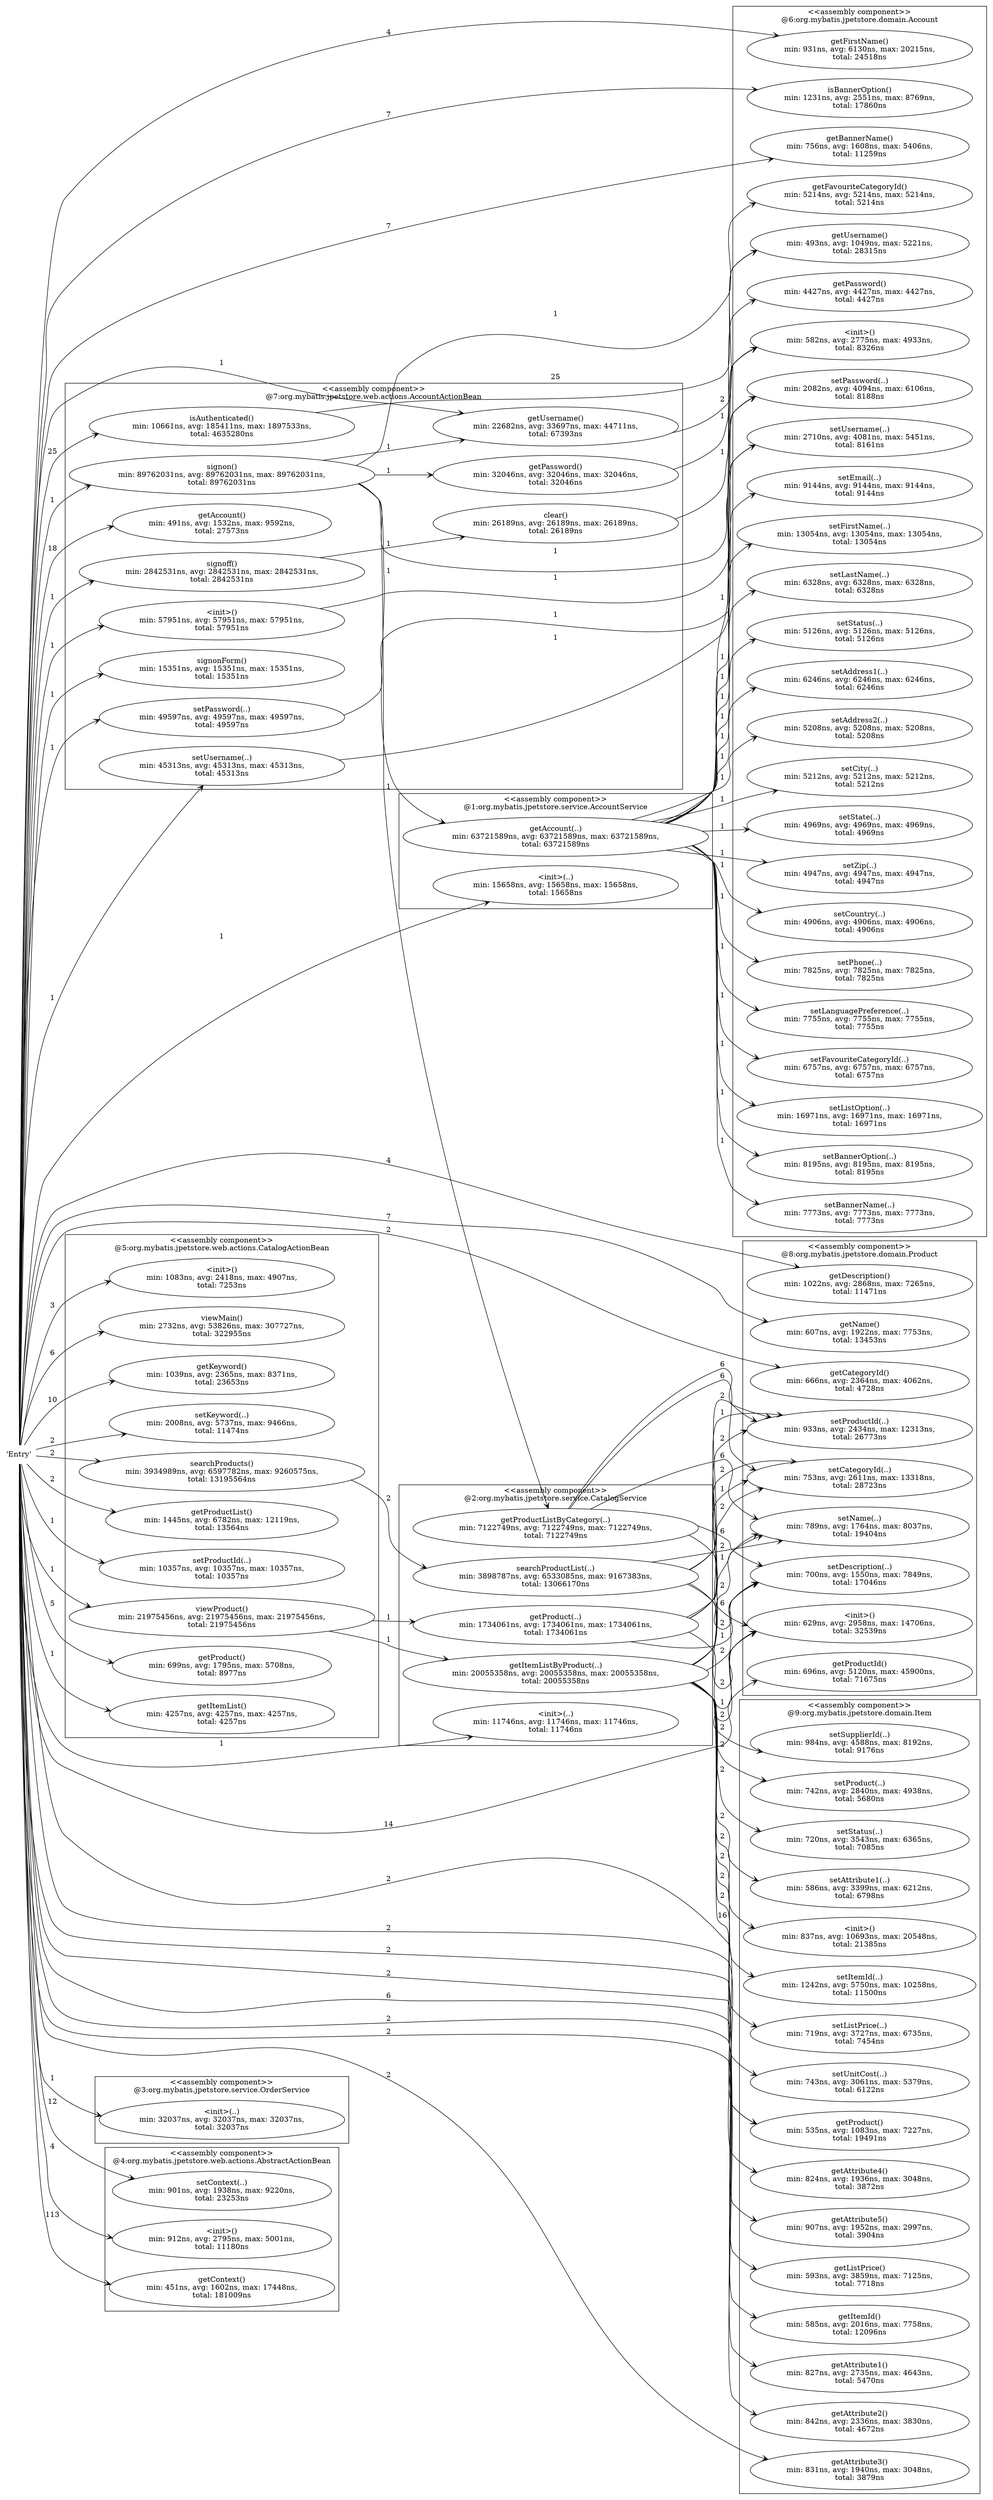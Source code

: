 digraph G {
 rankdir=LR;
"depNode_0" [label="'Entry'",shape="none"]
subgraph "cluster_component_1" {
 label = "<<assembly component>>\n@1:org.mybatis.jpetstore.service.AccountService";
 shape = "box";
 style = "filled";
 fillcolor = "white";
"depNode_1" [label="<init>(..)\nmin: 15658ns, avg: 15658ns, max: 15658ns,\ntotal: 15658ns",shape="oval",style="filled",color="#000000",fillcolor="white"]
"depNode_22" [label="getAccount(..)\nmin: 63721589ns, avg: 63721589ns, max: 63721589ns,\ntotal: 63721589ns",shape="oval",style="filled",color="#000000",fillcolor="white"]
}
subgraph "cluster_component_2" {
 label = "<<assembly component>>\n@2:org.mybatis.jpetstore.service.CatalogService";
 shape = "box";
 style = "filled";
 fillcolor = "white";
"depNode_2" [label="<init>(..)\nmin: 11746ns, avg: 11746ns, max: 11746ns,\ntotal: 11746ns",shape="oval",style="filled",color="#000000",fillcolor="white"]
"depNode_40" [label="getProductListByCategory(..)\nmin: 7122749ns, avg: 7122749ns, max: 7122749ns,\ntotal: 7122749ns",shape="oval",style="filled",color="#000000",fillcolor="white"]
"depNode_53" [label="searchProductList(..)\nmin: 3898787ns, avg: 6533085ns, max: 9167383ns,\ntotal: 13066170ns",shape="oval",style="filled",color="#000000",fillcolor="white"]
"depNode_60" [label="getItemListByProduct(..)\nmin: 20055358ns, avg: 20055358ns, max: 20055358ns,\ntotal: 20055358ns",shape="oval",style="filled",color="#000000",fillcolor="white"]
"depNode_70" [label="getProduct(..)\nmin: 1734061ns, avg: 1734061ns, max: 1734061ns,\ntotal: 1734061ns",shape="oval",style="filled",color="#000000",fillcolor="white"]
}
subgraph "cluster_component_3" {
 label = "<<assembly component>>\n@3:org.mybatis.jpetstore.service.OrderService";
 shape = "box";
 style = "filled";
 fillcolor = "white";
"depNode_3" [label="<init>(..)\nmin: 32037ns, avg: 32037ns, max: 32037ns,\ntotal: 32037ns",shape="oval",style="filled",color="#000000",fillcolor="white"]
}
subgraph "cluster_component_4" {
 label = "<<assembly component>>\n@4:org.mybatis.jpetstore.web.actions.AbstractActionBean";
 shape = "box";
 style = "filled";
 fillcolor = "white";
"depNode_4" [label="<init>()\nmin: 912ns, avg: 2795ns, max: 5001ns,\ntotal: 11180ns",shape="oval",style="filled",color="#000000",fillcolor="white"]
"depNode_6" [label="getContext()\nmin: 451ns, avg: 1602ns, max: 17448ns,\ntotal: 181009ns",shape="oval",style="filled",color="#000000",fillcolor="white"]
"depNode_7" [label="setContext(..)\nmin: 901ns, avg: 1938ns, max: 9220ns,\ntotal: 23253ns",shape="oval",style="filled",color="#000000",fillcolor="white"]
}
subgraph "cluster_component_5" {
 label = "<<assembly component>>\n@5:org.mybatis.jpetstore.web.actions.CatalogActionBean";
 shape = "box";
 style = "filled";
 fillcolor = "white";
"depNode_5" [label="<init>()\nmin: 1083ns, avg: 2418ns, max: 4907ns,\ntotal: 7253ns",shape="oval",style="filled",color="#000000",fillcolor="white"]
"depNode_8" [label="viewMain()\nmin: 2732ns, avg: 53826ns, max: 307727ns,\ntotal: 322955ns",shape="oval",style="filled",color="#000000",fillcolor="white"]
"depNode_9" [label="getKeyword()\nmin: 1039ns, avg: 2365ns, max: 8371ns,\ntotal: 23653ns",shape="oval",style="filled",color="#000000",fillcolor="white"]
"depNode_51" [label="setKeyword(..)\nmin: 2008ns, avg: 5737ns, max: 9466ns,\ntotal: 11474ns",shape="oval",style="filled",color="#000000",fillcolor="white"]
"depNode_52" [label="searchProducts()\nmin: 3934989ns, avg: 6597782ns, max: 9260575ns,\ntotal: 13195564ns",shape="oval",style="filled",color="#000000",fillcolor="white"]
"depNode_54" [label="getProductList()\nmin: 1445ns, avg: 6782ns, max: 12119ns,\ntotal: 13564ns",shape="oval",style="filled",color="#000000",fillcolor="white"]
"depNode_58" [label="setProductId(..)\nmin: 10357ns, avg: 10357ns, max: 10357ns,\ntotal: 10357ns",shape="oval",style="filled",color="#000000",fillcolor="white"]
"depNode_59" [label="viewProduct()\nmin: 21975456ns, avg: 21975456ns, max: 21975456ns,\ntotal: 21975456ns",shape="oval",style="filled",color="#000000",fillcolor="white"]
"depNode_71" [label="getProduct()\nmin: 699ns, avg: 1795ns, max: 5708ns,\ntotal: 8977ns",shape="oval",style="filled",color="#000000",fillcolor="white"]
"depNode_73" [label="getItemList()\nmin: 4257ns, avg: 4257ns, max: 4257ns,\ntotal: 4257ns",shape="oval",style="filled",color="#000000",fillcolor="white"]
}
subgraph "cluster_component_6" {
 label = "<<assembly component>>\n@6:org.mybatis.jpetstore.domain.Account";
 shape = "box";
 style = "filled";
 fillcolor = "white";
"depNode_11" [label="<init>()\nmin: 582ns, avg: 2775ns, max: 4933ns,\ntotal: 8326ns",shape="oval",style="filled",color="#000000",fillcolor="white"]
"depNode_14" [label="getUsername()\nmin: 493ns, avg: 1049ns, max: 5221ns,\ntotal: 28315ns",shape="oval",style="filled",color="#000000",fillcolor="white"]
"depNode_16" [label="setPassword(..)\nmin: 2082ns, avg: 4094ns, max: 6106ns,\ntotal: 8188ns",shape="oval",style="filled",color="#000000",fillcolor="white"]
"depNode_18" [label="setUsername(..)\nmin: 2710ns, avg: 4081ns, max: 5451ns,\ntotal: 8161ns",shape="oval",style="filled",color="#000000",fillcolor="white"]
"depNode_21" [label="getPassword()\nmin: 4427ns, avg: 4427ns, max: 4427ns,\ntotal: 4427ns",shape="oval",style="filled",color="#000000",fillcolor="white"]
"depNode_23" [label="setEmail(..)\nmin: 9144ns, avg: 9144ns, max: 9144ns,\ntotal: 9144ns",shape="oval",style="filled",color="#000000",fillcolor="white"]
"depNode_24" [label="setFirstName(..)\nmin: 13054ns, avg: 13054ns, max: 13054ns,\ntotal: 13054ns",shape="oval",style="filled",color="#000000",fillcolor="white"]
"depNode_25" [label="setLastName(..)\nmin: 6328ns, avg: 6328ns, max: 6328ns,\ntotal: 6328ns",shape="oval",style="filled",color="#000000",fillcolor="white"]
"depNode_26" [label="setStatus(..)\nmin: 5126ns, avg: 5126ns, max: 5126ns,\ntotal: 5126ns",shape="oval",style="filled",color="#000000",fillcolor="white"]
"depNode_27" [label="setAddress1(..)\nmin: 6246ns, avg: 6246ns, max: 6246ns,\ntotal: 6246ns",shape="oval",style="filled",color="#000000",fillcolor="white"]
"depNode_28" [label="setAddress2(..)\nmin: 5208ns, avg: 5208ns, max: 5208ns,\ntotal: 5208ns",shape="oval",style="filled",color="#000000",fillcolor="white"]
"depNode_29" [label="setCity(..)\nmin: 5212ns, avg: 5212ns, max: 5212ns,\ntotal: 5212ns",shape="oval",style="filled",color="#000000",fillcolor="white"]
"depNode_30" [label="setState(..)\nmin: 4969ns, avg: 4969ns, max: 4969ns,\ntotal: 4969ns",shape="oval",style="filled",color="#000000",fillcolor="white"]
"depNode_31" [label="setZip(..)\nmin: 4947ns, avg: 4947ns, max: 4947ns,\ntotal: 4947ns",shape="oval",style="filled",color="#000000",fillcolor="white"]
"depNode_32" [label="setCountry(..)\nmin: 4906ns, avg: 4906ns, max: 4906ns,\ntotal: 4906ns",shape="oval",style="filled",color="#000000",fillcolor="white"]
"depNode_33" [label="setPhone(..)\nmin: 7825ns, avg: 7825ns, max: 7825ns,\ntotal: 7825ns",shape="oval",style="filled",color="#000000",fillcolor="white"]
"depNode_34" [label="setLanguagePreference(..)\nmin: 7755ns, avg: 7755ns, max: 7755ns,\ntotal: 7755ns",shape="oval",style="filled",color="#000000",fillcolor="white"]
"depNode_35" [label="setFavouriteCategoryId(..)\nmin: 6757ns, avg: 6757ns, max: 6757ns,\ntotal: 6757ns",shape="oval",style="filled",color="#000000",fillcolor="white"]
"depNode_36" [label="setListOption(..)\nmin: 16971ns, avg: 16971ns, max: 16971ns,\ntotal: 16971ns",shape="oval",style="filled",color="#000000",fillcolor="white"]
"depNode_37" [label="setBannerOption(..)\nmin: 8195ns, avg: 8195ns, max: 8195ns,\ntotal: 8195ns",shape="oval",style="filled",color="#000000",fillcolor="white"]
"depNode_38" [label="setBannerName(..)\nmin: 7773ns, avg: 7773ns, max: 7773ns,\ntotal: 7773ns",shape="oval",style="filled",color="#000000",fillcolor="white"]
"depNode_39" [label="getFavouriteCategoryId()\nmin: 5214ns, avg: 5214ns, max: 5214ns,\ntotal: 5214ns",shape="oval",style="filled",color="#000000",fillcolor="white"]
"depNode_48" [label="getFirstName()\nmin: 931ns, avg: 6130ns, max: 20215ns,\ntotal: 24518ns",shape="oval",style="filled",color="#000000",fillcolor="white"]
"depNode_49" [label="isBannerOption()\nmin: 1231ns, avg: 2551ns, max: 8769ns,\ntotal: 17860ns",shape="oval",style="filled",color="#000000",fillcolor="white"]
"depNode_50" [label="getBannerName()\nmin: 756ns, avg: 1608ns, max: 5406ns,\ntotal: 11259ns",shape="oval",style="filled",color="#000000",fillcolor="white"]
}
subgraph "cluster_component_7" {
 label = "<<assembly component>>\n@7:org.mybatis.jpetstore.web.actions.AccountActionBean";
 shape = "box";
 style = "filled";
 fillcolor = "white";
"depNode_10" [label="<init>()\nmin: 57951ns, avg: 57951ns, max: 57951ns,\ntotal: 57951ns",shape="oval",style="filled",color="#000000",fillcolor="white"]
"depNode_12" [label="signonForm()\nmin: 15351ns, avg: 15351ns, max: 15351ns,\ntotal: 15351ns",shape="oval",style="filled",color="#000000",fillcolor="white"]
"depNode_13" [label="getUsername()\nmin: 22682ns, avg: 33697ns, max: 44711ns,\ntotal: 67393ns",shape="oval",style="filled",color="#000000",fillcolor="white"]
"depNode_15" [label="setPassword(..)\nmin: 49597ns, avg: 49597ns, max: 49597ns,\ntotal: 49597ns",shape="oval",style="filled",color="#000000",fillcolor="white"]
"depNode_17" [label="setUsername(..)\nmin: 45313ns, avg: 45313ns, max: 45313ns,\ntotal: 45313ns",shape="oval",style="filled",color="#000000",fillcolor="white"]
"depNode_19" [label="signon()\nmin: 89762031ns, avg: 89762031ns, max: 89762031ns,\ntotal: 89762031ns",shape="oval",style="filled",color="#000000",fillcolor="white"]
"depNode_20" [label="getPassword()\nmin: 32046ns, avg: 32046ns, max: 32046ns,\ntotal: 32046ns",shape="oval",style="filled",color="#000000",fillcolor="white"]
"depNode_46" [label="isAuthenticated()\nmin: 10661ns, avg: 185411ns, max: 1897533ns,\ntotal: 4635280ns",shape="oval",style="filled",color="#000000",fillcolor="white"]
"depNode_47" [label="getAccount()\nmin: 491ns, avg: 1532ns, max: 9592ns,\ntotal: 27573ns",shape="oval",style="filled",color="#000000",fillcolor="white"]
"depNode_81" [label="signoff()\nmin: 2842531ns, avg: 2842531ns, max: 2842531ns,\ntotal: 2842531ns",shape="oval",style="filled",color="#000000",fillcolor="white"]
"depNode_82" [label="clear()\nmin: 26189ns, avg: 26189ns, max: 26189ns,\ntotal: 26189ns",shape="oval",style="filled",color="#000000",fillcolor="white"]
}
subgraph "cluster_component_8" {
 label = "<<assembly component>>\n@8:org.mybatis.jpetstore.domain.Product";
 shape = "box";
 style = "filled";
 fillcolor = "white";
"depNode_41" [label="<init>()\nmin: 629ns, avg: 2958ns, max: 14706ns,\ntotal: 32539ns",shape="oval",style="filled",color="#000000",fillcolor="white"]
"depNode_42" [label="setProductId(..)\nmin: 933ns, avg: 2434ns, max: 12313ns,\ntotal: 26773ns",shape="oval",style="filled",color="#000000",fillcolor="white"]
"depNode_43" [label="setName(..)\nmin: 789ns, avg: 1764ns, max: 8037ns,\ntotal: 19404ns",shape="oval",style="filled",color="#000000",fillcolor="white"]
"depNode_44" [label="setDescription(..)\nmin: 700ns, avg: 1550ns, max: 7849ns,\ntotal: 17046ns",shape="oval",style="filled",color="#000000",fillcolor="white"]
"depNode_45" [label="setCategoryId(..)\nmin: 753ns, avg: 2611ns, max: 13318ns,\ntotal: 28723ns",shape="oval",style="filled",color="#000000",fillcolor="white"]
"depNode_55" [label="getProductId()\nmin: 696ns, avg: 5120ns, max: 45900ns,\ntotal: 71675ns",shape="oval",style="filled",color="#000000",fillcolor="white"]
"depNode_56" [label="getDescription()\nmin: 1022ns, avg: 2868ns, max: 7265ns,\ntotal: 11471ns",shape="oval",style="filled",color="#000000",fillcolor="white"]
"depNode_57" [label="getName()\nmin: 607ns, avg: 1922ns, max: 7753ns,\ntotal: 13453ns",shape="oval",style="filled",color="#000000",fillcolor="white"]
"depNode_72" [label="getCategoryId()\nmin: 666ns, avg: 2364ns, max: 4062ns,\ntotal: 4728ns",shape="oval",style="filled",color="#000000",fillcolor="white"]
}
subgraph "cluster_component_9" {
 label = "<<assembly component>>\n@9:org.mybatis.jpetstore.domain.Item";
 shape = "box";
 style = "filled";
 fillcolor = "white";
"depNode_61" [label="<init>()\nmin: 837ns, avg: 10693ns, max: 20548ns,\ntotal: 21385ns",shape="oval",style="filled",color="#000000",fillcolor="white"]
"depNode_62" [label="getProduct()\nmin: 535ns, avg: 1083ns, max: 7227ns,\ntotal: 19491ns",shape="oval",style="filled",color="#000000",fillcolor="white"]
"depNode_63" [label="setItemId(..)\nmin: 1242ns, avg: 5750ns, max: 10258ns,\ntotal: 11500ns",shape="oval",style="filled",color="#000000",fillcolor="white"]
"depNode_64" [label="setListPrice(..)\nmin: 719ns, avg: 3727ns, max: 6735ns,\ntotal: 7454ns",shape="oval",style="filled",color="#000000",fillcolor="white"]
"depNode_65" [label="setUnitCost(..)\nmin: 743ns, avg: 3061ns, max: 5379ns,\ntotal: 6122ns",shape="oval",style="filled",color="#000000",fillcolor="white"]
"depNode_66" [label="setSupplierId(..)\nmin: 984ns, avg: 4588ns, max: 8192ns,\ntotal: 9176ns",shape="oval",style="filled",color="#000000",fillcolor="white"]
"depNode_67" [label="setProduct(..)\nmin: 742ns, avg: 2840ns, max: 4938ns,\ntotal: 5680ns",shape="oval",style="filled",color="#000000",fillcolor="white"]
"depNode_68" [label="setStatus(..)\nmin: 720ns, avg: 3543ns, max: 6365ns,\ntotal: 7085ns",shape="oval",style="filled",color="#000000",fillcolor="white"]
"depNode_69" [label="setAttribute1(..)\nmin: 586ns, avg: 3399ns, max: 6212ns,\ntotal: 6798ns",shape="oval",style="filled",color="#000000",fillcolor="white"]
"depNode_74" [label="getItemId()\nmin: 585ns, avg: 2016ns, max: 7758ns,\ntotal: 12096ns",shape="oval",style="filled",color="#000000",fillcolor="white"]
"depNode_75" [label="getAttribute1()\nmin: 827ns, avg: 2735ns, max: 4643ns,\ntotal: 5470ns",shape="oval",style="filled",color="#000000",fillcolor="white"]
"depNode_76" [label="getAttribute2()\nmin: 842ns, avg: 2336ns, max: 3830ns,\ntotal: 4672ns",shape="oval",style="filled",color="#000000",fillcolor="white"]
"depNode_77" [label="getAttribute3()\nmin: 831ns, avg: 1940ns, max: 3048ns,\ntotal: 3879ns",shape="oval",style="filled",color="#000000",fillcolor="white"]
"depNode_78" [label="getAttribute4()\nmin: 824ns, avg: 1936ns, max: 3048ns,\ntotal: 3872ns",shape="oval",style="filled",color="#000000",fillcolor="white"]
"depNode_79" [label="getAttribute5()\nmin: 907ns, avg: 1952ns, max: 2997ns,\ntotal: 3904ns",shape="oval",style="filled",color="#000000",fillcolor="white"]
"depNode_80" [label="getListPrice()\nmin: 593ns, avg: 3859ns, max: 7125ns,\ntotal: 7718ns",shape="oval",style="filled",color="#000000",fillcolor="white"]
}
depNode_0->depNode_1[label=1, style="solid", arrowhead="open", color="#000000"]
depNode_0->depNode_2[label=1, style="solid", arrowhead="open", color="#000000"]
depNode_0->depNode_3[label=1, style="solid", arrowhead="open", color="#000000"]
depNode_0->depNode_4[label=4, style="solid", arrowhead="open", color="#000000"]
depNode_0->depNode_5[label=3, style="solid", arrowhead="open", color="#000000"]
depNode_0->depNode_6[label=113, style="solid", arrowhead="open", color="#000000"]
depNode_0->depNode_7[label=12, style="solid", arrowhead="open", color="#000000"]
depNode_0->depNode_71[label=5, style="solid", arrowhead="open", color="#000000"]
depNode_0->depNode_8[label=6, style="solid", arrowhead="open", color="#000000"]
depNode_0->depNode_72[label=2, style="solid", arrowhead="open", color="#000000"]
depNode_0->depNode_9[label=10, style="solid", arrowhead="open", color="#000000"]
depNode_0->depNode_73[label=1, style="solid", arrowhead="open", color="#000000"]
depNode_0->depNode_10[label=1, style="solid", arrowhead="open", color="#000000"]
depNode_0->depNode_74[label=6, style="solid", arrowhead="open", color="#000000"]
depNode_0->depNode_75[label=2, style="solid", arrowhead="open", color="#000000"]
depNode_0->depNode_12[label=1, style="solid", arrowhead="open", color="#000000"]
depNode_0->depNode_76[label=2, style="solid", arrowhead="open", color="#000000"]
depNode_0->depNode_13[label=1, style="solid", arrowhead="open", color="#000000"]
depNode_0->depNode_77[label=2, style="solid", arrowhead="open", color="#000000"]
depNode_0->depNode_78[label=2, style="solid", arrowhead="open", color="#000000"]
depNode_0->depNode_15[label=1, style="solid", arrowhead="open", color="#000000"]
depNode_0->depNode_79[label=2, style="solid", arrowhead="open", color="#000000"]
depNode_0->depNode_80[label=2, style="solid", arrowhead="open", color="#000000"]
depNode_0->depNode_17[label=1, style="solid", arrowhead="open", color="#000000"]
depNode_0->depNode_81[label=1, style="solid", arrowhead="open", color="#000000"]
depNode_0->depNode_19[label=1, style="solid", arrowhead="open", color="#000000"]
depNode_0->depNode_46[label=25, style="solid", arrowhead="open", color="#000000"]
depNode_0->depNode_47[label=18, style="solid", arrowhead="open", color="#000000"]
depNode_0->depNode_48[label=4, style="solid", arrowhead="open", color="#000000"]
depNode_0->depNode_49[label=7, style="solid", arrowhead="open", color="#000000"]
depNode_0->depNode_50[label=7, style="solid", arrowhead="open", color="#000000"]
depNode_0->depNode_51[label=2, style="solid", arrowhead="open", color="#000000"]
depNode_0->depNode_52[label=2, style="solid", arrowhead="open", color="#000000"]
depNode_0->depNode_54[label=2, style="solid", arrowhead="open", color="#000000"]
depNode_0->depNode_55[label=14, style="solid", arrowhead="open", color="#000000"]
depNode_0->depNode_56[label=4, style="solid", arrowhead="open", color="#000000"]
depNode_0->depNode_57[label=7, style="solid", arrowhead="open", color="#000000"]
depNode_0->depNode_58[label=1, style="solid", arrowhead="open", color="#000000"]
depNode_0->depNode_59[label=1, style="solid", arrowhead="open", color="#000000"]
depNode_0->depNode_62[label=2, style="solid", arrowhead="open", color="#000000"]
depNode_10->depNode_11[label=1, style="solid", arrowhead="open", color="#000000"]
depNode_13->depNode_14[label=2, style="solid", arrowhead="open", color="#000000"]
depNode_15->depNode_16[label=1, style="solid", arrowhead="open", color="#000000"]
depNode_17->depNode_18[label=1, style="solid", arrowhead="open", color="#000000"]
depNode_19->depNode_16[label=1, style="solid", arrowhead="open", color="#000000"]
depNode_19->depNode_20[label=1, style="solid", arrowhead="open", color="#000000"]
depNode_19->depNode_22[label=1, style="solid", arrowhead="open", color="#000000"]
depNode_19->depNode_39[label=1, style="solid", arrowhead="open", color="#000000"]
depNode_19->depNode_40[label=1, style="solid", arrowhead="open", color="#000000"]
depNode_19->depNode_13[label=1, style="solid", arrowhead="open", color="#000000"]
depNode_20->depNode_21[label=1, style="solid", arrowhead="open", color="#000000"]
depNode_22->depNode_32[label=1, style="solid", arrowhead="open", color="#000000"]
depNode_22->depNode_33[label=1, style="solid", arrowhead="open", color="#000000"]
depNode_22->depNode_34[label=1, style="solid", arrowhead="open", color="#000000"]
depNode_22->depNode_35[label=1, style="solid", arrowhead="open", color="#000000"]
depNode_22->depNode_36[label=1, style="solid", arrowhead="open", color="#000000"]
depNode_22->depNode_37[label=1, style="solid", arrowhead="open", color="#000000"]
depNode_22->depNode_38[label=1, style="solid", arrowhead="open", color="#000000"]
depNode_22->depNode_11[label=1, style="solid", arrowhead="open", color="#000000"]
depNode_22->depNode_18[label=1, style="solid", arrowhead="open", color="#000000"]
depNode_22->depNode_23[label=1, style="solid", arrowhead="open", color="#000000"]
depNode_22->depNode_24[label=1, style="solid", arrowhead="open", color="#000000"]
depNode_22->depNode_25[label=1, style="solid", arrowhead="open", color="#000000"]
depNode_22->depNode_26[label=1, style="solid", arrowhead="open", color="#000000"]
depNode_22->depNode_27[label=1, style="solid", arrowhead="open", color="#000000"]
depNode_22->depNode_28[label=1, style="solid", arrowhead="open", color="#000000"]
depNode_22->depNode_29[label=1, style="solid", arrowhead="open", color="#000000"]
depNode_22->depNode_30[label=1, style="solid", arrowhead="open", color="#000000"]
depNode_22->depNode_31[label=1, style="solid", arrowhead="open", color="#000000"]
depNode_40->depNode_41[label=6, style="solid", arrowhead="open", color="#000000"]
depNode_40->depNode_42[label=6, style="solid", arrowhead="open", color="#000000"]
depNode_40->depNode_43[label=6, style="solid", arrowhead="open", color="#000000"]
depNode_40->depNode_44[label=6, style="solid", arrowhead="open", color="#000000"]
depNode_40->depNode_45[label=6, style="solid", arrowhead="open", color="#000000"]
depNode_46->depNode_14[label=25, style="solid", arrowhead="open", color="#000000"]
depNode_52->depNode_53[label=2, style="solid", arrowhead="open", color="#000000"]
depNode_53->depNode_41[label=2, style="solid", arrowhead="open", color="#000000"]
depNode_53->depNode_42[label=2, style="solid", arrowhead="open", color="#000000"]
depNode_53->depNode_43[label=2, style="solid", arrowhead="open", color="#000000"]
depNode_53->depNode_44[label=2, style="solid", arrowhead="open", color="#000000"]
depNode_53->depNode_45[label=2, style="solid", arrowhead="open", color="#000000"]
depNode_59->depNode_70[label=1, style="solid", arrowhead="open", color="#000000"]
depNode_59->depNode_60[label=1, style="solid", arrowhead="open", color="#000000"]
depNode_60->depNode_64[label=2, style="solid", arrowhead="open", color="#000000"]
depNode_60->depNode_65[label=2, style="solid", arrowhead="open", color="#000000"]
depNode_60->depNode_66[label=2, style="solid", arrowhead="open", color="#000000"]
depNode_60->depNode_67[label=2, style="solid", arrowhead="open", color="#000000"]
depNode_60->depNode_68[label=2, style="solid", arrowhead="open", color="#000000"]
depNode_60->depNode_69[label=2, style="solid", arrowhead="open", color="#000000"]
depNode_60->depNode_41[label=2, style="solid", arrowhead="open", color="#000000"]
depNode_60->depNode_42[label=2, style="solid", arrowhead="open", color="#000000"]
depNode_60->depNode_43[label=2, style="solid", arrowhead="open", color="#000000"]
depNode_60->depNode_44[label=2, style="solid", arrowhead="open", color="#000000"]
depNode_60->depNode_45[label=2, style="solid", arrowhead="open", color="#000000"]
depNode_60->depNode_61[label=2, style="solid", arrowhead="open", color="#000000"]
depNode_60->depNode_62[label=16, style="solid", arrowhead="open", color="#000000"]
depNode_60->depNode_63[label=2, style="solid", arrowhead="open", color="#000000"]
depNode_70->depNode_41[label=1, style="solid", arrowhead="open", color="#000000"]
depNode_70->depNode_42[label=1, style="solid", arrowhead="open", color="#000000"]
depNode_70->depNode_43[label=1, style="solid", arrowhead="open", color="#000000"]
depNode_70->depNode_44[label=1, style="solid", arrowhead="open", color="#000000"]
depNode_70->depNode_45[label=1, style="solid", arrowhead="open", color="#000000"]
depNode_81->depNode_82[label=1, style="solid", arrowhead="open", color="#000000"]
depNode_82->depNode_11[label=1, style="solid", arrowhead="open", color="#000000"]
}
